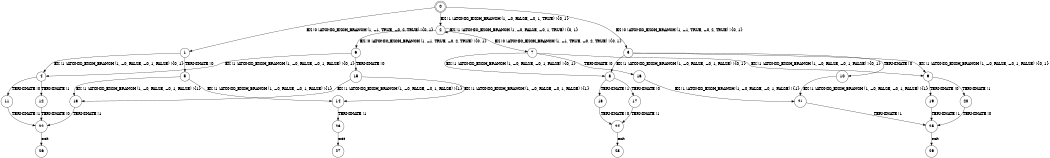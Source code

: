 digraph BCG {
size = "7, 10.5";
center = TRUE;
node [shape = circle];
0 [peripheries = 2];
0 -> 1 [label = "EX !0 !ATOMIC_EXCH_BRANCH (1, +1, TRUE, +0, 2, TRUE) !{0, 1}"];
0 -> 2 [label = "EX !1 !ATOMIC_EXCH_BRANCH (1, +0, FALSE, +0, 1, TRUE) !{0, 1}"];
0 -> 3 [label = "EX !0 !ATOMIC_EXCH_BRANCH (1, +1, TRUE, +0, 2, TRUE) !{0, 1}"];
1 -> 4 [label = "EX !1 !ATOMIC_EXCH_BRANCH (1, +0, FALSE, +0, 1, FALSE) !{0, 1}"];
1 -> 5 [label = "TERMINATE !0"];
2 -> 2 [label = "EX !1 !ATOMIC_EXCH_BRANCH (1, +0, FALSE, +0, 1, TRUE) !{0, 1}"];
2 -> 6 [label = "EX !0 !ATOMIC_EXCH_BRANCH (1, +1, TRUE, +0, 2, TRUE) !{0, 1}"];
2 -> 7 [label = "EX !0 !ATOMIC_EXCH_BRANCH (1, +1, TRUE, +0, 2, TRUE) !{0, 1}"];
3 -> 8 [label = "EX !1 !ATOMIC_EXCH_BRANCH (1, +0, FALSE, +0, 1, FALSE) !{0, 1}"];
3 -> 9 [label = "EX !1 !ATOMIC_EXCH_BRANCH (1, +0, FALSE, +0, 1, FALSE) !{0, 1}"];
3 -> 10 [label = "TERMINATE !0"];
4 -> 11 [label = "TERMINATE !0"];
4 -> 12 [label = "TERMINATE !1"];
5 -> 13 [label = "EX !1 !ATOMIC_EXCH_BRANCH (1, +0, FALSE, +0, 1, FALSE) !{1}"];
5 -> 14 [label = "EX !1 !ATOMIC_EXCH_BRANCH (1, +0, FALSE, +0, 1, FALSE) !{1}"];
6 -> 4 [label = "EX !1 !ATOMIC_EXCH_BRANCH (1, +0, FALSE, +0, 1, FALSE) !{0, 1}"];
6 -> 15 [label = "TERMINATE !0"];
7 -> 8 [label = "EX !1 !ATOMIC_EXCH_BRANCH (1, +0, FALSE, +0, 1, FALSE) !{0, 1}"];
7 -> 9 [label = "EX !1 !ATOMIC_EXCH_BRANCH (1, +0, FALSE, +0, 1, FALSE) !{0, 1}"];
7 -> 16 [label = "TERMINATE !0"];
8 -> 17 [label = "TERMINATE !0"];
8 -> 18 [label = "TERMINATE !1"];
9 -> 19 [label = "TERMINATE !0"];
9 -> 20 [label = "TERMINATE !1"];
10 -> 21 [label = "EX !1 !ATOMIC_EXCH_BRANCH (1, +0, FALSE, +0, 1, FALSE) !{1}"];
11 -> 22 [label = "TERMINATE !1"];
12 -> 22 [label = "TERMINATE !0"];
13 -> 22 [label = "TERMINATE !1"];
14 -> 23 [label = "TERMINATE !1"];
15 -> 13 [label = "EX !1 !ATOMIC_EXCH_BRANCH (1, +0, FALSE, +0, 1, FALSE) !{1}"];
15 -> 14 [label = "EX !1 !ATOMIC_EXCH_BRANCH (1, +0, FALSE, +0, 1, FALSE) !{1}"];
16 -> 21 [label = "EX !1 !ATOMIC_EXCH_BRANCH (1, +0, FALSE, +0, 1, FALSE) !{1}"];
17 -> 24 [label = "TERMINATE !1"];
18 -> 24 [label = "TERMINATE !0"];
19 -> 25 [label = "TERMINATE !1"];
20 -> 25 [label = "TERMINATE !0"];
21 -> 25 [label = "TERMINATE !1"];
22 -> 26 [label = "exit"];
23 -> 27 [label = "exit"];
24 -> 28 [label = "exit"];
25 -> 29 [label = "exit"];
}
